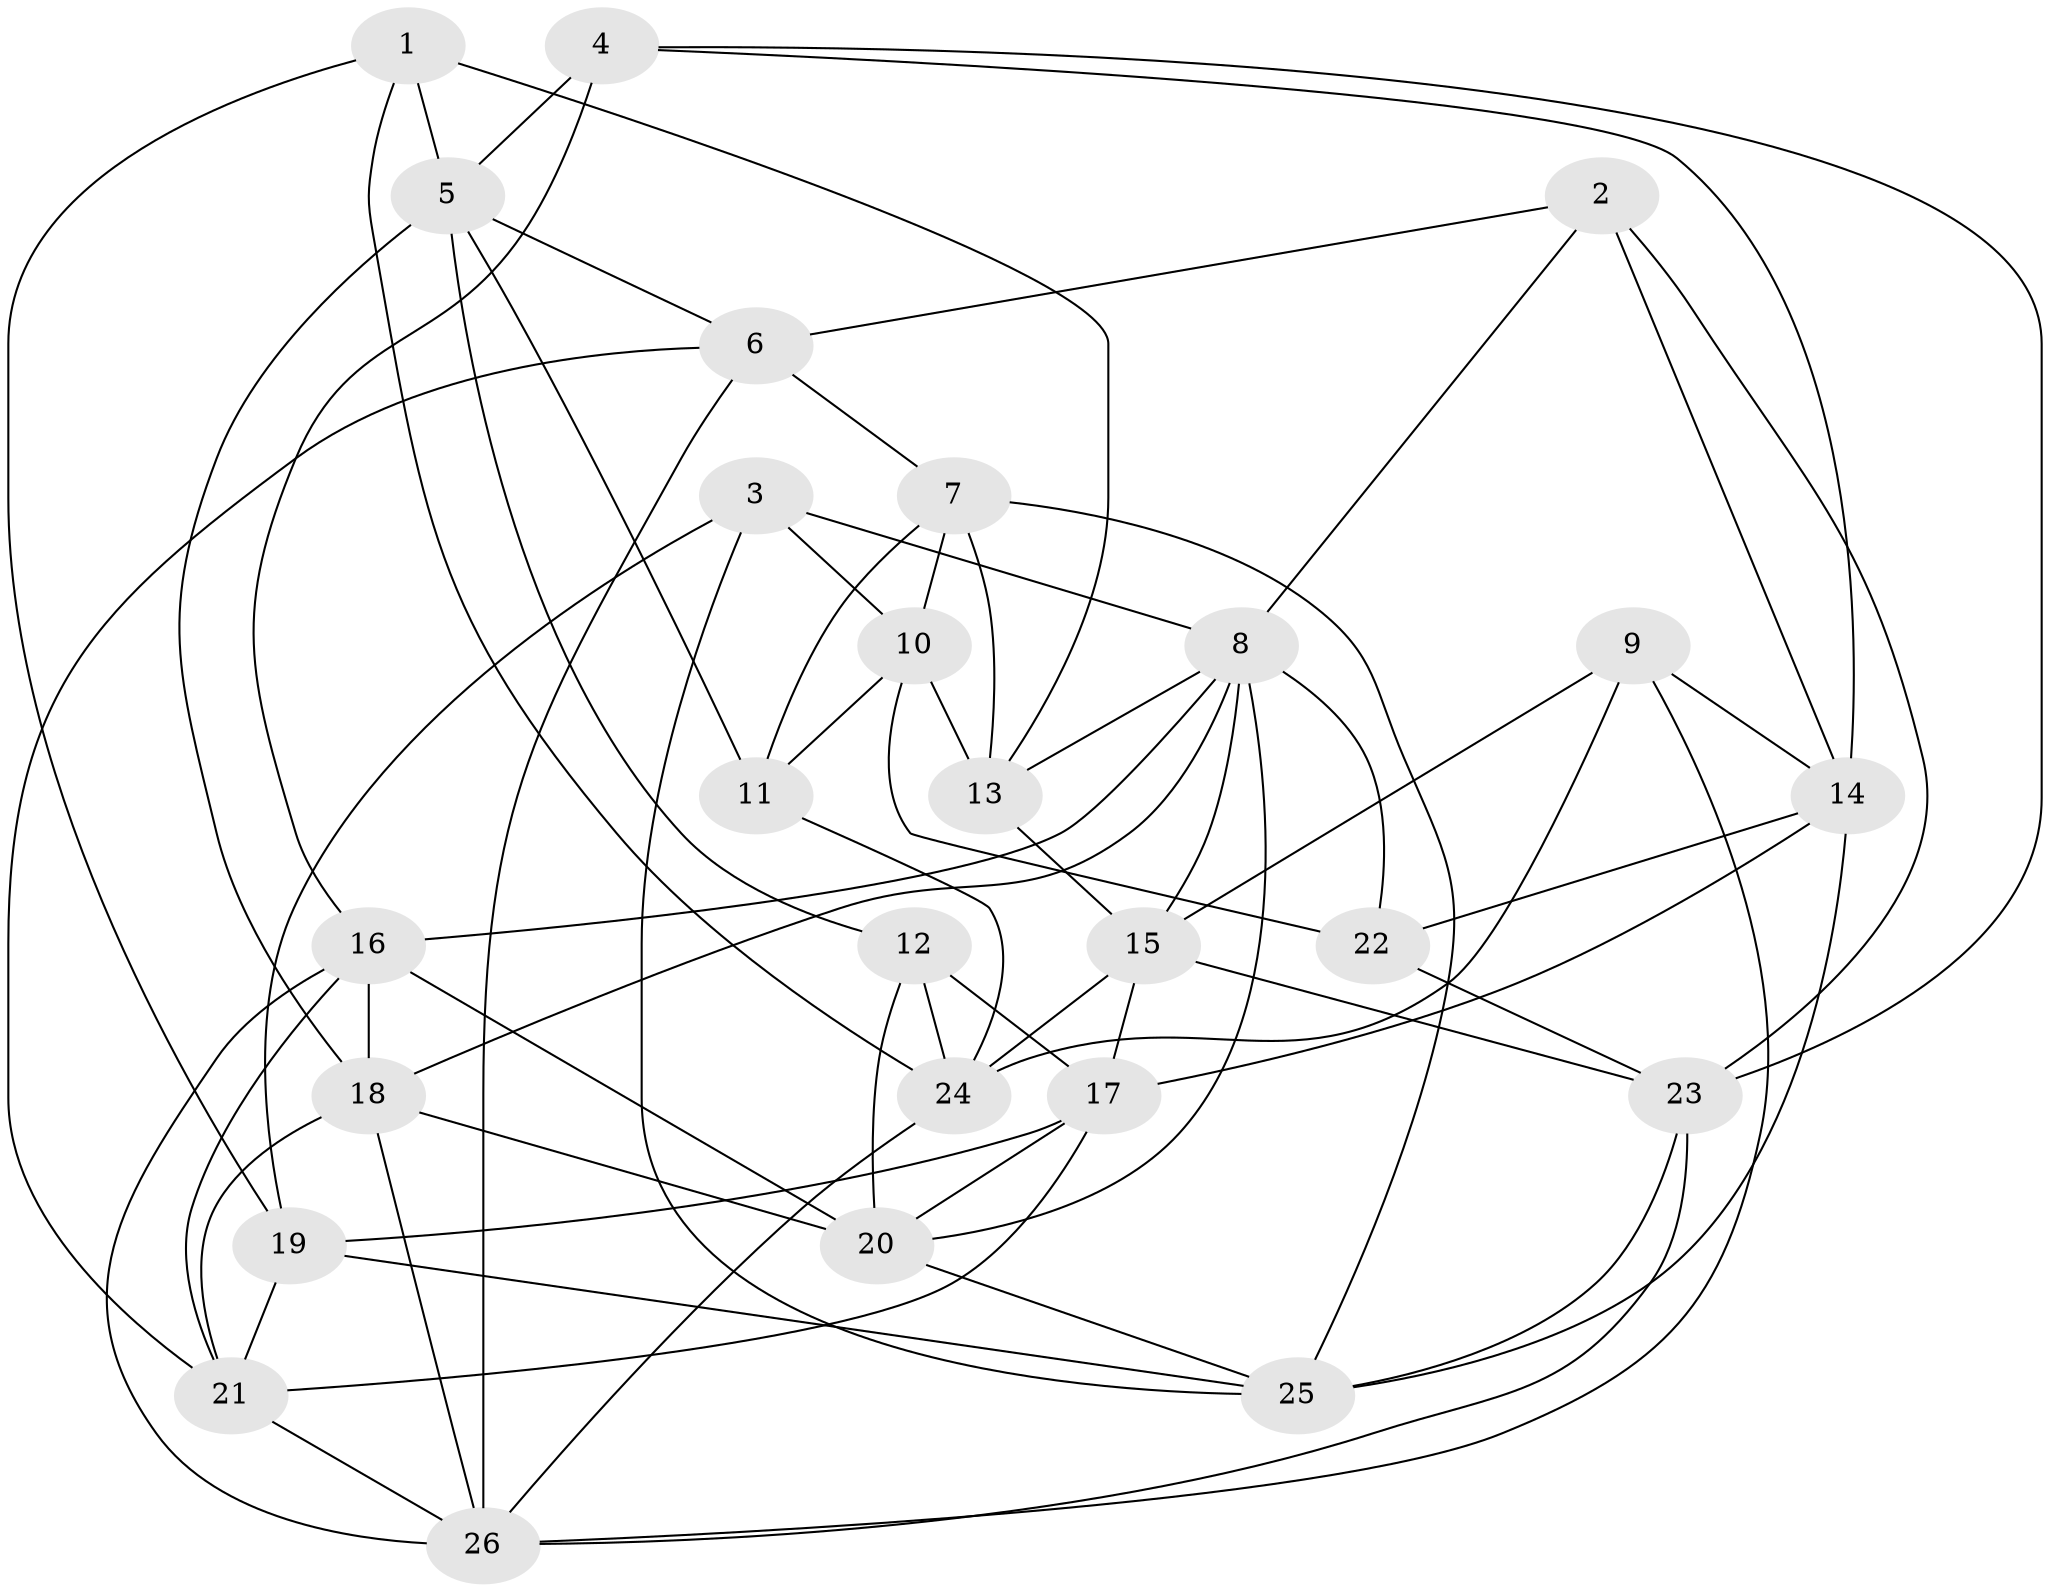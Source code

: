 // original degree distribution, {4: 1.0}
// Generated by graph-tools (version 1.1) at 2025/50/03/09/25 03:50:49]
// undirected, 26 vertices, 69 edges
graph export_dot {
graph [start="1"]
  node [color=gray90,style=filled];
  1;
  2;
  3;
  4;
  5;
  6;
  7;
  8;
  9;
  10;
  11;
  12;
  13;
  14;
  15;
  16;
  17;
  18;
  19;
  20;
  21;
  22;
  23;
  24;
  25;
  26;
  1 -- 5 [weight=1.0];
  1 -- 13 [weight=1.0];
  1 -- 19 [weight=1.0];
  1 -- 24 [weight=1.0];
  2 -- 6 [weight=1.0];
  2 -- 8 [weight=1.0];
  2 -- 14 [weight=1.0];
  2 -- 23 [weight=1.0];
  3 -- 8 [weight=1.0];
  3 -- 10 [weight=1.0];
  3 -- 19 [weight=2.0];
  3 -- 25 [weight=2.0];
  4 -- 5 [weight=1.0];
  4 -- 14 [weight=1.0];
  4 -- 16 [weight=1.0];
  4 -- 23 [weight=1.0];
  5 -- 6 [weight=1.0];
  5 -- 11 [weight=1.0];
  5 -- 12 [weight=1.0];
  5 -- 18 [weight=1.0];
  6 -- 7 [weight=1.0];
  6 -- 21 [weight=1.0];
  6 -- 26 [weight=2.0];
  7 -- 10 [weight=1.0];
  7 -- 11 [weight=1.0];
  7 -- 13 [weight=1.0];
  7 -- 25 [weight=2.0];
  8 -- 13 [weight=1.0];
  8 -- 15 [weight=1.0];
  8 -- 16 [weight=1.0];
  8 -- 18 [weight=1.0];
  8 -- 20 [weight=1.0];
  8 -- 22 [weight=1.0];
  9 -- 14 [weight=1.0];
  9 -- 15 [weight=1.0];
  9 -- 24 [weight=1.0];
  9 -- 26 [weight=1.0];
  10 -- 11 [weight=1.0];
  10 -- 13 [weight=2.0];
  10 -- 22 [weight=1.0];
  11 -- 24 [weight=1.0];
  12 -- 17 [weight=1.0];
  12 -- 20 [weight=1.0];
  12 -- 24 [weight=1.0];
  13 -- 15 [weight=1.0];
  14 -- 17 [weight=1.0];
  14 -- 22 [weight=1.0];
  14 -- 25 [weight=1.0];
  15 -- 17 [weight=1.0];
  15 -- 23 [weight=1.0];
  15 -- 24 [weight=1.0];
  16 -- 18 [weight=1.0];
  16 -- 20 [weight=1.0];
  16 -- 21 [weight=1.0];
  16 -- 26 [weight=1.0];
  17 -- 19 [weight=1.0];
  17 -- 20 [weight=1.0];
  17 -- 21 [weight=1.0];
  18 -- 20 [weight=1.0];
  18 -- 21 [weight=1.0];
  18 -- 26 [weight=1.0];
  19 -- 21 [weight=1.0];
  19 -- 25 [weight=1.0];
  20 -- 25 [weight=1.0];
  21 -- 26 [weight=1.0];
  22 -- 23 [weight=1.0];
  23 -- 25 [weight=1.0];
  23 -- 26 [weight=1.0];
  24 -- 26 [weight=1.0];
}

